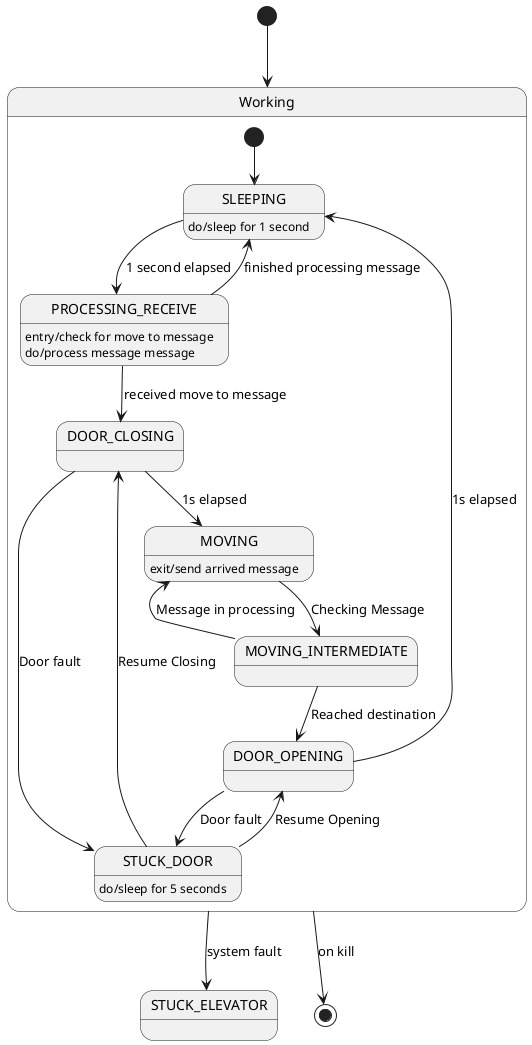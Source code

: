 @startuml
[*] --> Working

state Working {
[*] --> SLEEPING
SLEEPING: do/sleep for 1 second
SLEEPING --> PROCESSING_RECEIVE : 1 second elapsed
MOVING: exit/send arrived message

PROCESSING_RECEIVE --> SLEEPING : finished processing message
PROCESSING_RECEIVE: entry/check for move to message
PROCESSING_RECEIVE: do/process message message

MOVING --> MOVING_INTERMEDIATE : Checking Message
MOVING_INTERMEDIATE --> MOVING : Message in processing
MOVING_INTERMEDIATE --> DOOR_OPENING : Reached destination
DOOR_OPENING --> SLEEPING : 1s elapsed
PROCESSING_RECEIVE --> DOOR_CLOSING : received move to message
DOOR_CLOSING --> MOVING : 1s elapsed

DOOR_CLOSING -->STUCK_DOOR : Door fault
DOOR_OPENING -->STUCK_DOOR : Door fault
STUCK_DOOR: do/sleep for 5 seconds

STUCK_DOOR --> DOOR_CLOSING : Resume Closing
STUCK_DOOR --> DOOR_OPENING : Resume Opening

}

Working --> STUCK_ELEVATOR : system fault

Working --> [*] : on kill
@enduml